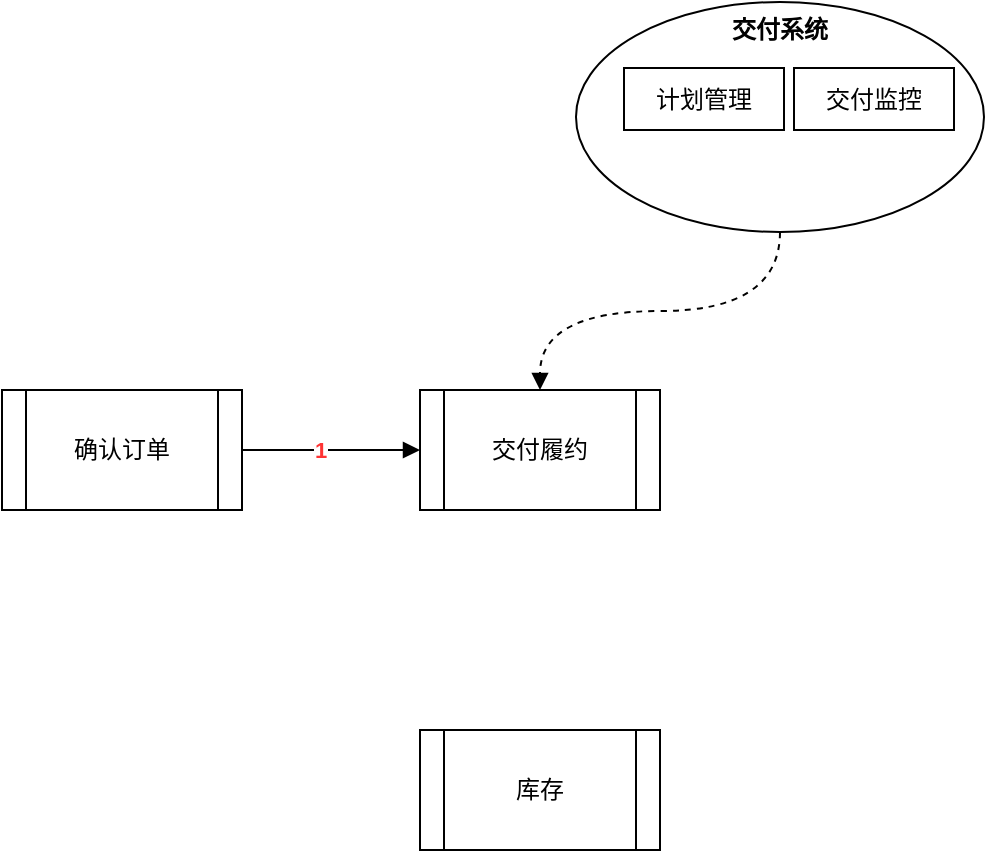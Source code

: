 <mxfile version="20.3.0" type="github" pages="3">
  <diagram id="_cv_2cD60kbQuKg7ILXj" name="业务流程-01">
    <mxGraphModel dx="869" dy="484" grid="0" gridSize="10" guides="1" tooltips="1" connect="1" arrows="1" fold="1" page="1" pageScale="1" pageWidth="827" pageHeight="1169" math="0" shadow="0">
      <root>
        <mxCell id="0" />
        <mxCell id="1" parent="0" />
        <mxCell id="w-zfdpOzS3-bjVqiXcH4-3" value="1" style="edgeStyle=orthogonalEdgeStyle;rounded=0;orthogonalLoop=1;jettySize=auto;html=1;exitX=1;exitY=0.5;exitDx=0;exitDy=0;entryX=0;entryY=0.5;entryDx=0;entryDy=0;endArrow=block;endFill=1;fontColor=#FF3333;fontStyle=1" edge="1" parent="1" source="w-zfdpOzS3-bjVqiXcH4-1" target="w-zfdpOzS3-bjVqiXcH4-2">
          <mxGeometry x="-0.124" relative="1" as="geometry">
            <mxPoint as="offset" />
          </mxGeometry>
        </mxCell>
        <mxCell id="w-zfdpOzS3-bjVqiXcH4-1" value="确认订单" style="shape=process;whiteSpace=wrap;html=1;backgroundOutline=1;" vertex="1" parent="1">
          <mxGeometry x="93" y="215" width="120" height="60" as="geometry" />
        </mxCell>
        <mxCell id="w-zfdpOzS3-bjVqiXcH4-2" value="交付履约" style="shape=process;whiteSpace=wrap;html=1;backgroundOutline=1;" vertex="1" parent="1">
          <mxGeometry x="302" y="215" width="120" height="60" as="geometry" />
        </mxCell>
        <mxCell id="w-zfdpOzS3-bjVqiXcH4-8" style="edgeStyle=orthogonalEdgeStyle;rounded=0;orthogonalLoop=1;jettySize=auto;html=1;exitX=0.5;exitY=1;exitDx=0;exitDy=0;fontColor=#000000;endArrow=block;endFill=1;dashed=1;entryX=0.5;entryY=0;entryDx=0;entryDy=0;curved=1;" edge="1" parent="1" source="w-zfdpOzS3-bjVqiXcH4-6" target="w-zfdpOzS3-bjVqiXcH4-2">
          <mxGeometry relative="1" as="geometry" />
        </mxCell>
        <mxCell id="w-zfdpOzS3-bjVqiXcH4-6" value="交付系统" style="ellipse;whiteSpace=wrap;html=1;fontColor=#000000;fillColor=#FFFFFF;verticalAlign=top;fontStyle=1" vertex="1" parent="1">
          <mxGeometry x="380" y="21" width="204" height="115" as="geometry" />
        </mxCell>
        <mxCell id="w-zfdpOzS3-bjVqiXcH4-7" value="&lt;font color=&quot;#000000&quot;&gt;计划管理&lt;/font&gt;" style="rounded=0;whiteSpace=wrap;html=1;fontColor=#FF3333;fillColor=#FFFFFF;" vertex="1" parent="1">
          <mxGeometry x="404" y="54" width="80" height="31" as="geometry" />
        </mxCell>
        <mxCell id="w-zfdpOzS3-bjVqiXcH4-9" value="&lt;font color=&quot;#000000&quot;&gt;交付监控&lt;/font&gt;" style="rounded=0;whiteSpace=wrap;html=1;fontColor=#FF3333;fillColor=#FFFFFF;" vertex="1" parent="1">
          <mxGeometry x="489" y="54" width="80" height="31" as="geometry" />
        </mxCell>
        <mxCell id="w-zfdpOzS3-bjVqiXcH4-10" value="库存" style="shape=process;whiteSpace=wrap;html=1;backgroundOutline=1;" vertex="1" parent="1">
          <mxGeometry x="302" y="385" width="120" height="60" as="geometry" />
        </mxCell>
      </root>
    </mxGraphModel>
  </diagram>
  <diagram id="2RAxnmRQOIynkgWn4iqk" name="业务流程-物流-订单-01">
    <mxGraphModel dx="889" dy="498" grid="0" gridSize="10" guides="1" tooltips="1" connect="1" arrows="1" fold="1" page="1" pageScale="1" pageWidth="827" pageHeight="1169" math="0" shadow="0">
      <root>
        <mxCell id="0" />
        <mxCell id="1" parent="0" />
        <mxCell id="kuzQGlZLQh5XYTPr5Uuf-3" style="edgeStyle=orthogonalEdgeStyle;curved=1;rounded=0;orthogonalLoop=1;jettySize=auto;html=1;exitX=1;exitY=0.5;exitDx=0;exitDy=0;entryX=0;entryY=0.5;entryDx=0;entryDy=0;fontColor=#000000;endArrow=none;endFill=0;startArrow=diamondThin;startFill=1;" edge="1" parent="1" source="kuzQGlZLQh5XYTPr5Uuf-1" target="kuzQGlZLQh5XYTPr5Uuf-2">
          <mxGeometry relative="1" as="geometry" />
        </mxCell>
        <mxCell id="kuzQGlZLQh5XYTPr5Uuf-5" style="edgeStyle=orthogonalEdgeStyle;curved=1;rounded=0;orthogonalLoop=1;jettySize=auto;html=1;exitX=0.5;exitY=1;exitDx=0;exitDy=0;entryX=0.5;entryY=0;entryDx=0;entryDy=0;fontColor=#000000;startArrow=diamondThin;startFill=1;endArrow=none;endFill=0;" edge="1" parent="1" source="kuzQGlZLQh5XYTPr5Uuf-1" target="kuzQGlZLQh5XYTPr5Uuf-4">
          <mxGeometry relative="1" as="geometry" />
        </mxCell>
        <mxCell id="kuzQGlZLQh5XYTPr5Uuf-7" style="edgeStyle=orthogonalEdgeStyle;curved=1;rounded=0;orthogonalLoop=1;jettySize=auto;html=1;exitX=0.5;exitY=0;exitDx=0;exitDy=0;entryX=0.5;entryY=1;entryDx=0;entryDy=0;fontColor=#000000;startArrow=diamondThin;startFill=1;endArrow=none;endFill=0;" edge="1" parent="1" source="kuzQGlZLQh5XYTPr5Uuf-1" target="kuzQGlZLQh5XYTPr5Uuf-6">
          <mxGeometry relative="1" as="geometry" />
        </mxCell>
        <mxCell id="kuzQGlZLQh5XYTPr5Uuf-1" value="订单" style="rounded=0;whiteSpace=wrap;html=1;fontColor=#000000;fillColor=#3399FF;" vertex="1" parent="1">
          <mxGeometry x="182" y="165" width="90" height="40" as="geometry" />
        </mxCell>
        <mxCell id="kuzQGlZLQh5XYTPr5Uuf-2" value="商品项" style="rounded=0;whiteSpace=wrap;html=1;fontColor=#000000;fillColor=#FFFFFF;" vertex="1" parent="1">
          <mxGeometry x="335" y="165" width="90" height="40" as="geometry" />
        </mxCell>
        <mxCell id="kuzQGlZLQh5XYTPr5Uuf-4" value="服务项" style="rounded=0;whiteSpace=wrap;html=1;fontColor=#000000;fillColor=#FFFFFF;" vertex="1" parent="1">
          <mxGeometry x="182" y="257" width="90" height="40" as="geometry" />
        </mxCell>
        <mxCell id="kuzQGlZLQh5XYTPr5Uuf-6" value="订单扩展信息" style="rounded=0;whiteSpace=wrap;html=1;fontColor=#000000;fillColor=#FFFFFF;" vertex="1" parent="1">
          <mxGeometry x="182" y="76" width="90" height="40" as="geometry" />
        </mxCell>
        <mxCell id="kuzQGlZLQh5XYTPr5Uuf-8" value="1" style="text;html=1;strokeColor=none;fillColor=none;align=center;verticalAlign=middle;whiteSpace=wrap;rounded=0;fontColor=#000000;" vertex="1" parent="1">
          <mxGeometry x="204" y="116" width="22" height="18" as="geometry" />
        </mxCell>
        <mxCell id="kuzQGlZLQh5XYTPr5Uuf-9" value="1" style="text;html=1;strokeColor=none;fillColor=none;align=center;verticalAlign=middle;whiteSpace=wrap;rounded=0;fontColor=#000000;" vertex="1" parent="1">
          <mxGeometry x="204" y="147" width="22" height="18" as="geometry" />
        </mxCell>
        <mxCell id="kuzQGlZLQh5XYTPr5Uuf-10" value="1" style="text;html=1;strokeColor=none;fillColor=none;align=center;verticalAlign=middle;whiteSpace=wrap;rounded=0;fontColor=#000000;" vertex="1" parent="1">
          <mxGeometry x="272" y="165" width="22" height="18" as="geometry" />
        </mxCell>
        <mxCell id="kuzQGlZLQh5XYTPr5Uuf-11" value="N" style="text;html=1;strokeColor=none;fillColor=none;align=center;verticalAlign=middle;whiteSpace=wrap;rounded=0;fontColor=#000000;" vertex="1" parent="1">
          <mxGeometry x="313" y="165" width="22" height="18" as="geometry" />
        </mxCell>
        <mxCell id="kuzQGlZLQh5XYTPr5Uuf-12" value="1" style="text;html=1;strokeColor=none;fillColor=none;align=center;verticalAlign=middle;whiteSpace=wrap;rounded=0;fontColor=#000000;" vertex="1" parent="1">
          <mxGeometry x="226" y="205" width="22" height="18" as="geometry" />
        </mxCell>
        <mxCell id="kuzQGlZLQh5XYTPr5Uuf-13" value="N" style="text;html=1;strokeColor=none;fillColor=none;align=center;verticalAlign=middle;whiteSpace=wrap;rounded=0;fontColor=#000000;" vertex="1" parent="1">
          <mxGeometry x="226" y="239" width="22" height="18" as="geometry" />
        </mxCell>
      </root>
    </mxGraphModel>
  </diagram>
  <diagram id="FOWtBgsCqZ3gId9oFDNM" name="业务流程-物流-订单-02">
    <mxGraphModel dx="527" dy="295" grid="0" gridSize="10" guides="1" tooltips="1" connect="1" arrows="1" fold="1" page="1" pageScale="1" pageWidth="827" pageHeight="1169" math="0" shadow="0">
      <root>
        <mxCell id="0" />
        <mxCell id="1" parent="0" />
        <mxCell id="aURLx6ZLT-YKwzews3jP-2" style="edgeStyle=orthogonalEdgeStyle;curved=1;rounded=0;orthogonalLoop=1;jettySize=auto;html=1;exitX=1;exitY=0.5;exitDx=0;exitDy=0;fontColor=#000000;startArrow=none;startFill=0;endArrow=open;endFill=0;" edge="1" parent="1" source="XPrh-xxQ_1ZQsEMpbXUi-1" target="aURLx6ZLT-YKwzews3jP-1">
          <mxGeometry relative="1" as="geometry" />
        </mxCell>
        <mxCell id="aURLx6ZLT-YKwzews3jP-25" value="发起运输单" style="edgeStyle=orthogonalEdgeStyle;rounded=0;orthogonalLoop=1;jettySize=auto;html=1;exitX=0.5;exitY=0;exitDx=0;exitDy=0;entryX=0;entryY=0.5;entryDx=0;entryDy=0;fontColor=#000000;startArrow=none;startFill=0;endArrow=open;endFill=0;" edge="1" parent="1" source="XPrh-xxQ_1ZQsEMpbXUi-1" target="aURLx6ZLT-YKwzews3jP-17">
          <mxGeometry x="-0.507" relative="1" as="geometry">
            <mxPoint as="offset" />
          </mxGeometry>
        </mxCell>
        <mxCell id="aURLx6ZLT-YKwzews3jP-31" style="edgeStyle=orthogonalEdgeStyle;rounded=0;orthogonalLoop=1;jettySize=auto;html=1;exitX=0.5;exitY=1;exitDx=0;exitDy=0;fontColor=#000000;startArrow=none;startFill=0;endArrow=open;endFill=0;" edge="1" parent="1" source="XPrh-xxQ_1ZQsEMpbXUi-1" target="aURLx6ZLT-YKwzews3jP-30">
          <mxGeometry relative="1" as="geometry" />
        </mxCell>
        <mxCell id="XPrh-xxQ_1ZQsEMpbXUi-1" value="待处理" style="rounded=0;whiteSpace=wrap;html=1;fontColor=#000000;fillColor=#FFFFFF;" vertex="1" parent="1">
          <mxGeometry x="174" y="313" width="90" height="40" as="geometry" />
        </mxCell>
        <mxCell id="aURLx6ZLT-YKwzews3jP-4" style="rounded=0;orthogonalLoop=1;jettySize=auto;html=1;exitX=1;exitY=0.5;exitDx=0;exitDy=0;fontColor=#000000;startArrow=none;startFill=0;endArrow=open;endFill=0;" edge="1" parent="1" source="aURLx6ZLT-YKwzews3jP-1" target="aURLx6ZLT-YKwzews3jP-3">
          <mxGeometry relative="1" as="geometry" />
        </mxCell>
        <mxCell id="aURLx6ZLT-YKwzews3jP-28" style="edgeStyle=orthogonalEdgeStyle;rounded=0;orthogonalLoop=1;jettySize=auto;html=1;exitX=0.5;exitY=1;exitDx=0;exitDy=0;entryX=0.5;entryY=1;entryDx=0;entryDy=0;fontColor=#000000;startArrow=none;startFill=0;endArrow=open;endFill=0;" edge="1" parent="1" source="aURLx6ZLT-YKwzews3jP-1" target="aURLx6ZLT-YKwzews3jP-3">
          <mxGeometry relative="1" as="geometry">
            <Array as="points">
              <mxPoint x="399" y="406" />
              <mxPoint x="588" y="406" />
            </Array>
          </mxGeometry>
        </mxCell>
        <mxCell id="aURLx6ZLT-YKwzews3jP-29" value="手动完结" style="edgeLabel;html=1;align=center;verticalAlign=middle;resizable=0;points=[];fontColor=#000000;" vertex="1" connectable="0" parent="aURLx6ZLT-YKwzews3jP-28">
          <mxGeometry x="0.03" y="1" relative="1" as="geometry">
            <mxPoint as="offset" />
          </mxGeometry>
        </mxCell>
        <mxCell id="aURLx6ZLT-YKwzews3jP-1" value="进行中" style="rounded=0;whiteSpace=wrap;html=1;fontColor=#000000;fillColor=#FFFFFF;" vertex="1" parent="1">
          <mxGeometry x="354" y="313" width="90" height="40" as="geometry" />
        </mxCell>
        <mxCell id="aURLx6ZLT-YKwzews3jP-15" style="edgeStyle=none;rounded=0;orthogonalLoop=1;jettySize=auto;html=1;exitX=1;exitY=0.5;exitDx=0;exitDy=0;entryX=0;entryY=0.5;entryDx=0;entryDy=0;fontColor=#000000;startArrow=none;startFill=0;endArrow=open;endFill=0;" edge="1" parent="1" source="aURLx6ZLT-YKwzews3jP-3" target="aURLx6ZLT-YKwzews3jP-11">
          <mxGeometry relative="1" as="geometry" />
        </mxCell>
        <mxCell id="aURLx6ZLT-YKwzews3jP-3" value="已完成" style="rounded=0;whiteSpace=wrap;html=1;fontColor=#000000;fillColor=#FFFFFF;" vertex="1" parent="1">
          <mxGeometry x="543" y="313" width="90" height="40" as="geometry" />
        </mxCell>
        <mxCell id="aURLx6ZLT-YKwzews3jP-11" value="" style="ellipse;html=1;shape=endState;fillColor=#000000;strokeColor=#ff0000;fontColor=#000000;" vertex="1" parent="1">
          <mxGeometry x="715" y="318" width="30" height="30" as="geometry" />
        </mxCell>
        <mxCell id="aURLx6ZLT-YKwzews3jP-14" style="edgeStyle=none;rounded=0;orthogonalLoop=1;jettySize=auto;html=1;fontColor=#000000;startArrow=none;startFill=0;endArrow=open;endFill=0;" edge="1" parent="1" source="aURLx6ZLT-YKwzews3jP-12" target="XPrh-xxQ_1ZQsEMpbXUi-1">
          <mxGeometry relative="1" as="geometry" />
        </mxCell>
        <mxCell id="aURLx6ZLT-YKwzews3jP-12" value="" style="ellipse;html=1;shape=startState;fillColor=#000000;strokeColor=#ff0000;fontColor=#000000;" vertex="1" parent="1">
          <mxGeometry x="80" y="318" width="30" height="30" as="geometry" />
        </mxCell>
        <mxCell id="aURLx6ZLT-YKwzews3jP-26" value="开始运输" style="edgeStyle=orthogonalEdgeStyle;rounded=0;orthogonalLoop=1;jettySize=auto;html=1;exitX=0.5;exitY=1;exitDx=0;exitDy=0;entryX=0.5;entryY=0;entryDx=0;entryDy=0;fontColor=#000000;startArrow=none;startFill=0;endArrow=open;endFill=0;" edge="1" parent="1" source="aURLx6ZLT-YKwzews3jP-17" target="aURLx6ZLT-YKwzews3jP-1">
          <mxGeometry relative="1" as="geometry" />
        </mxCell>
        <mxCell id="aURLx6ZLT-YKwzews3jP-27" value="全部运输完成" style="edgeStyle=orthogonalEdgeStyle;rounded=0;orthogonalLoop=1;jettySize=auto;html=1;exitX=1;exitY=0.5;exitDx=0;exitDy=0;fontColor=#000000;startArrow=none;startFill=0;endArrow=open;endFill=0;" edge="1" parent="1" source="aURLx6ZLT-YKwzews3jP-17" target="aURLx6ZLT-YKwzews3jP-3">
          <mxGeometry x="0.418" relative="1" as="geometry">
            <mxPoint as="offset" />
          </mxGeometry>
        </mxCell>
        <mxCell id="aURLx6ZLT-YKwzews3jP-32" value="运输单全部作废" style="edgeStyle=orthogonalEdgeStyle;rounded=0;orthogonalLoop=1;jettySize=auto;html=1;exitX=0;exitY=0.25;exitDx=0;exitDy=0;entryX=0;entryY=0.25;entryDx=0;entryDy=0;fontColor=#000000;startArrow=none;startFill=0;endArrow=open;endFill=0;" edge="1" parent="1" source="aURLx6ZLT-YKwzews3jP-17" target="XPrh-xxQ_1ZQsEMpbXUi-1">
          <mxGeometry x="0.387" relative="1" as="geometry">
            <Array as="points">
              <mxPoint x="128" y="210" />
              <mxPoint x="128" y="323" />
            </Array>
            <mxPoint as="offset" />
          </mxGeometry>
        </mxCell>
        <mxCell id="aURLx6ZLT-YKwzews3jP-17" value="运输流程" style="shape=process;whiteSpace=wrap;html=1;backgroundOutline=1;fontColor=#000000;fillColor=#FFFFFF;" vertex="1" parent="1">
          <mxGeometry x="256" y="200" width="286" height="40" as="geometry" />
        </mxCell>
        <mxCell id="aURLx6ZLT-YKwzews3jP-54" style="edgeStyle=orthogonalEdgeStyle;rounded=0;orthogonalLoop=1;jettySize=auto;html=1;exitX=0.5;exitY=1;exitDx=0;exitDy=0;entryX=0.5;entryY=1;entryDx=0;entryDy=0;fontColor=#000000;startArrow=none;startFill=0;endArrow=open;endFill=0;" edge="1" parent="1" source="aURLx6ZLT-YKwzews3jP-30" target="aURLx6ZLT-YKwzews3jP-11">
          <mxGeometry relative="1" as="geometry" />
        </mxCell>
        <mxCell id="aURLx6ZLT-YKwzews3jP-30" value="已作废" style="rounded=0;whiteSpace=wrap;html=1;fontColor=#000000;fillColor=#FFFFFF;" vertex="1" parent="1">
          <mxGeometry x="174" y="422" width="90" height="40" as="geometry" />
        </mxCell>
        <mxCell id="aURLx6ZLT-YKwzews3jP-33" value="订单状态动作映射表" style="shape=table;startSize=30;container=1;collapsible=0;childLayout=tableLayout;fontStyle=1;align=center;fontColor=#000000;fillColor=#FFFFFF;" vertex="1" parent="1">
          <mxGeometry x="174" y="559" width="192" height="294.123" as="geometry" />
        </mxCell>
        <mxCell id="aURLx6ZLT-YKwzews3jP-34" value="" style="shape=tableRow;horizontal=0;startSize=0;swimlaneHead=0;swimlaneBody=0;top=0;left=0;bottom=0;right=0;collapsible=0;dropTarget=0;fillColor=none;points=[[0,0.5],[1,0.5]];portConstraint=eastwest;fontColor=#000000;" vertex="1" parent="aURLx6ZLT-YKwzews3jP-33">
          <mxGeometry y="30" width="192" height="40" as="geometry" />
        </mxCell>
        <mxCell id="aURLx6ZLT-YKwzews3jP-35" value="状态名称" style="shape=partialRectangle;html=1;whiteSpace=wrap;connectable=0;fillColor=none;top=0;left=0;bottom=0;right=0;overflow=hidden;fontColor=#000000;" vertex="1" parent="aURLx6ZLT-YKwzews3jP-34">
          <mxGeometry width="96" height="40" as="geometry">
            <mxRectangle width="96" height="40" as="alternateBounds" />
          </mxGeometry>
        </mxCell>
        <mxCell id="aURLx6ZLT-YKwzews3jP-36" value="动作名称" style="shape=partialRectangle;html=1;whiteSpace=wrap;connectable=0;fillColor=none;top=0;left=0;bottom=0;right=0;overflow=hidden;fontColor=#000000;" vertex="1" parent="aURLx6ZLT-YKwzews3jP-34">
          <mxGeometry x="96" width="96" height="40" as="geometry">
            <mxRectangle width="96" height="40" as="alternateBounds" />
          </mxGeometry>
        </mxCell>
        <mxCell id="aURLx6ZLT-YKwzews3jP-38" value="" style="shape=tableRow;horizontal=0;startSize=0;swimlaneHead=0;swimlaneBody=0;top=0;left=0;bottom=0;right=0;collapsible=0;dropTarget=0;fillColor=none;points=[[0,0.5],[1,0.5]];portConstraint=eastwest;fontColor=#000000;" vertex="1" parent="aURLx6ZLT-YKwzews3jP-33">
          <mxGeometry y="70" width="192" height="104" as="geometry" />
        </mxCell>
        <mxCell id="aURLx6ZLT-YKwzews3jP-39" value="待处理" style="shape=partialRectangle;html=1;whiteSpace=wrap;connectable=0;fillColor=none;top=0;left=0;bottom=0;right=0;overflow=hidden;fontColor=#000000;" vertex="1" parent="aURLx6ZLT-YKwzews3jP-38">
          <mxGeometry width="96" height="104" as="geometry">
            <mxRectangle width="96" height="104" as="alternateBounds" />
          </mxGeometry>
        </mxCell>
        <mxCell id="aURLx6ZLT-YKwzews3jP-40" value="1、查看订单&lt;br&gt;2、取消订单&lt;br&gt;3、分派订单&lt;br&gt;4、转交订单&lt;br&gt;5、修改订单&lt;br&gt;6、取消订单" style="shape=partialRectangle;html=1;whiteSpace=wrap;connectable=0;fillColor=none;top=0;left=0;bottom=0;right=0;overflow=hidden;fontColor=#000000;" vertex="1" parent="aURLx6ZLT-YKwzews3jP-38">
          <mxGeometry x="96" width="96" height="104" as="geometry">
            <mxRectangle width="96" height="104" as="alternateBounds" />
          </mxGeometry>
        </mxCell>
        <mxCell id="aURLx6ZLT-YKwzews3jP-42" value="" style="shape=tableRow;horizontal=0;startSize=0;swimlaneHead=0;swimlaneBody=0;top=0;left=0;bottom=0;right=0;collapsible=0;dropTarget=0;fillColor=none;points=[[0,0.5],[1,0.5]];portConstraint=eastwest;fontColor=#000000;" vertex="1" parent="aURLx6ZLT-YKwzews3jP-33">
          <mxGeometry y="174" width="192" height="40" as="geometry" />
        </mxCell>
        <mxCell id="aURLx6ZLT-YKwzews3jP-43" value="进行中" style="shape=partialRectangle;html=1;whiteSpace=wrap;connectable=0;fillColor=none;top=0;left=0;bottom=0;right=0;overflow=hidden;fontColor=#000000;" vertex="1" parent="aURLx6ZLT-YKwzews3jP-42">
          <mxGeometry width="96" height="40" as="geometry">
            <mxRectangle width="96" height="40" as="alternateBounds" />
          </mxGeometry>
        </mxCell>
        <mxCell id="aURLx6ZLT-YKwzews3jP-44" value="1、查看订单&lt;br&gt;2、完结订单" style="shape=partialRectangle;html=1;whiteSpace=wrap;connectable=0;fillColor=none;top=0;left=0;bottom=0;right=0;overflow=hidden;fontColor=#000000;" vertex="1" parent="aURLx6ZLT-YKwzews3jP-42">
          <mxGeometry x="96" width="96" height="40" as="geometry">
            <mxRectangle width="96" height="40" as="alternateBounds" />
          </mxGeometry>
        </mxCell>
        <mxCell id="aURLx6ZLT-YKwzews3jP-46" style="shape=tableRow;horizontal=0;startSize=0;swimlaneHead=0;swimlaneBody=0;top=0;left=0;bottom=0;right=0;collapsible=0;dropTarget=0;fillColor=none;points=[[0,0.5],[1,0.5]];portConstraint=eastwest;fontColor=#000000;" vertex="1" parent="aURLx6ZLT-YKwzews3jP-33">
          <mxGeometry y="214" width="192" height="40" as="geometry" />
        </mxCell>
        <mxCell id="aURLx6ZLT-YKwzews3jP-47" value="已完成" style="shape=partialRectangle;html=1;whiteSpace=wrap;connectable=0;fillColor=none;top=0;left=0;bottom=0;right=0;overflow=hidden;fontColor=#000000;" vertex="1" parent="aURLx6ZLT-YKwzews3jP-46">
          <mxGeometry width="96" height="40" as="geometry">
            <mxRectangle width="96" height="40" as="alternateBounds" />
          </mxGeometry>
        </mxCell>
        <mxCell id="aURLx6ZLT-YKwzews3jP-48" value="1、查看订单" style="shape=partialRectangle;html=1;whiteSpace=wrap;connectable=0;fillColor=none;top=0;left=0;bottom=0;right=0;overflow=hidden;fontColor=#000000;" vertex="1" parent="aURLx6ZLT-YKwzews3jP-46">
          <mxGeometry x="96" width="96" height="40" as="geometry">
            <mxRectangle width="96" height="40" as="alternateBounds" />
          </mxGeometry>
        </mxCell>
        <mxCell id="aURLx6ZLT-YKwzews3jP-50" style="shape=tableRow;horizontal=0;startSize=0;swimlaneHead=0;swimlaneBody=0;top=0;left=0;bottom=0;right=0;collapsible=0;dropTarget=0;fillColor=none;points=[[0,0.5],[1,0.5]];portConstraint=eastwest;fontColor=#000000;" vertex="1" parent="aURLx6ZLT-YKwzews3jP-33">
          <mxGeometry y="254" width="192" height="40" as="geometry" />
        </mxCell>
        <mxCell id="aURLx6ZLT-YKwzews3jP-51" value="已作废" style="shape=partialRectangle;html=1;whiteSpace=wrap;connectable=0;fillColor=none;top=0;left=0;bottom=0;right=0;overflow=hidden;fontColor=#000000;" vertex="1" parent="aURLx6ZLT-YKwzews3jP-50">
          <mxGeometry width="96" height="40" as="geometry">
            <mxRectangle width="96" height="40" as="alternateBounds" />
          </mxGeometry>
        </mxCell>
        <mxCell id="aURLx6ZLT-YKwzews3jP-52" value="1、查看订单" style="shape=partialRectangle;html=1;whiteSpace=wrap;connectable=0;fillColor=none;top=0;left=0;bottom=0;right=0;overflow=hidden;fontColor=#000000;" vertex="1" parent="aURLx6ZLT-YKwzews3jP-50">
          <mxGeometry x="96" width="96" height="40" as="geometry">
            <mxRectangle width="96" height="40" as="alternateBounds" />
          </mxGeometry>
        </mxCell>
        <mxCell id="aURLx6ZLT-YKwzews3jP-55" value="订单单据权限字段：&lt;br&gt;1、owner_id(表示表单的归属人)&lt;br&gt;2、org_id(表示表单的归属组织)" style="text;html=1;strokeColor=none;fillColor=none;align=center;verticalAlign=middle;whiteSpace=wrap;rounded=0;fontColor=#000000;" vertex="1" parent="1">
          <mxGeometry x="506" y="569" width="183" height="30" as="geometry" />
        </mxCell>
        <mxCell id="aURLx6ZLT-YKwzews3jP-56" value="订单&lt;br&gt;（单据）" style="rounded=0;whiteSpace=wrap;html=1;fontColor=#000000;fillColor=#FFFFFF;" vertex="1" parent="1">
          <mxGeometry x="636" y="628" width="75" height="102" as="geometry" />
        </mxCell>
        <mxCell id="aURLx6ZLT-YKwzews3jP-58" style="edgeStyle=orthogonalEdgeStyle;rounded=0;orthogonalLoop=1;jettySize=auto;html=1;fontColor=#000000;startArrow=none;startFill=0;endArrow=open;endFill=0;" edge="1" parent="1" source="aURLx6ZLT-YKwzews3jP-57" target="aURLx6ZLT-YKwzews3jP-56">
          <mxGeometry relative="1" as="geometry" />
        </mxCell>
        <mxCell id="aURLx6ZLT-YKwzews3jP-57" value="授权对象&lt;br&gt;（人或角色等）" style="shape=umlActor;verticalLabelPosition=bottom;verticalAlign=top;html=1;outlineConnect=0;fontColor=#000000;fillColor=#FFFFFF;" vertex="1" parent="1">
          <mxGeometry x="450" y="659" width="27" height="40" as="geometry" />
        </mxCell>
        <mxCell id="aURLx6ZLT-YKwzews3jP-59" value="数据权限：授权查看全部、部分、仅自己" style="text;html=1;strokeColor=none;fillColor=none;align=center;verticalAlign=middle;whiteSpace=wrap;rounded=0;fontColor=#000000;" vertex="1" parent="1">
          <mxGeometry x="489" y="638" width="125" height="30" as="geometry" />
        </mxCell>
      </root>
    </mxGraphModel>
  </diagram>
</mxfile>
